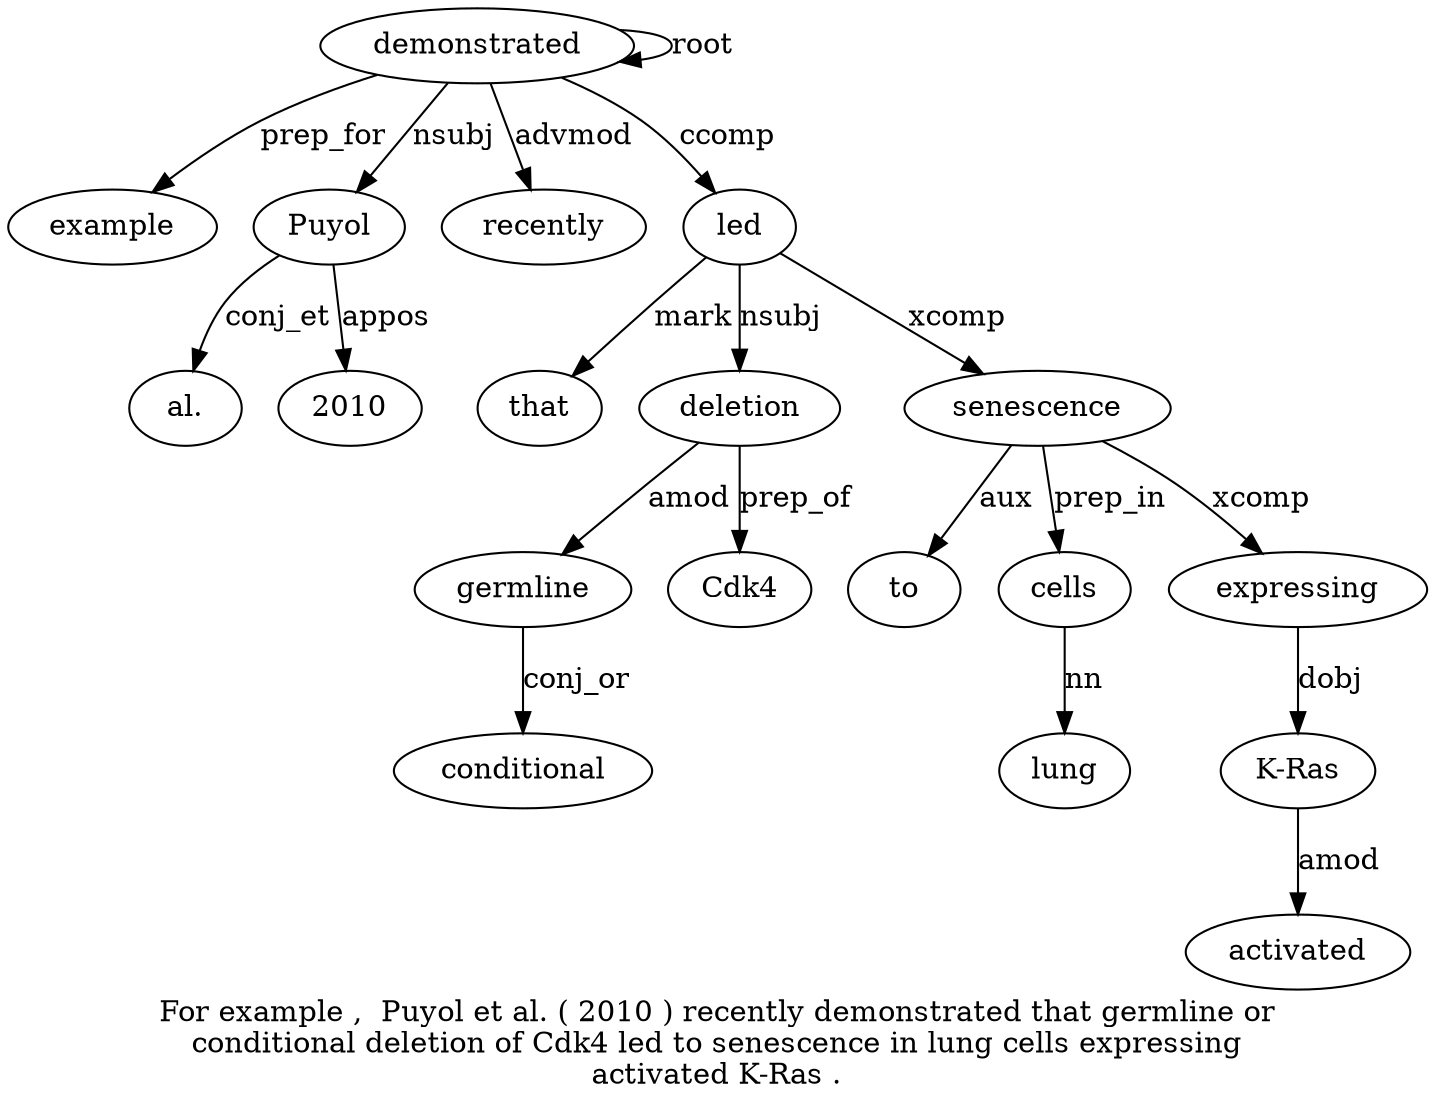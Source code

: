 digraph "For example ,  Puyol et al. ( 2010 ) recently demonstrated that germline or conditional deletion of Cdk4 led to senescence in lung cells expressing activated K-Ras ." {
label="For example ,  Puyol et al. ( 2010 ) recently demonstrated that germline or
conditional deletion of Cdk4 led to senescence in lung cells expressing
activated K-Ras .";
demonstrated11 [style=filled, fillcolor=white, label=demonstrated];
example2 [style=filled, fillcolor=white, label=example];
demonstrated11 -> example2  [label=prep_for];
Puyol4 [style=filled, fillcolor=white, label=Puyol];
demonstrated11 -> Puyol4  [label=nsubj];
"al.6" [style=filled, fillcolor=white, label="al."];
Puyol4 -> "al.6"  [label=conj_et];
20108 [style=filled, fillcolor=white, label=2010];
Puyol4 -> 20108  [label=appos];
recently10 [style=filled, fillcolor=white, label=recently];
demonstrated11 -> recently10  [label=advmod];
demonstrated11 -> demonstrated11  [label=root];
led19 [style=filled, fillcolor=white, label=led];
that12 [style=filled, fillcolor=white, label=that];
led19 -> that12  [label=mark];
deletion16 [style=filled, fillcolor=white, label=deletion];
germline13 [style=filled, fillcolor=white, label=germline];
deletion16 -> germline13  [label=amod];
conditional15 [style=filled, fillcolor=white, label=conditional];
germline13 -> conditional15  [label=conj_or];
led19 -> deletion16  [label=nsubj];
Cdk418 [style=filled, fillcolor=white, label=Cdk4];
deletion16 -> Cdk418  [label=prep_of];
demonstrated11 -> led19  [label=ccomp];
senescence21 [style=filled, fillcolor=white, label=senescence];
to20 [style=filled, fillcolor=white, label=to];
senescence21 -> to20  [label=aux];
led19 -> senescence21  [label=xcomp];
cells24 [style=filled, fillcolor=white, label=cells];
lung23 [style=filled, fillcolor=white, label=lung];
cells24 -> lung23  [label=nn];
senescence21 -> cells24  [label=prep_in];
expressing25 [style=filled, fillcolor=white, label=expressing];
senescence21 -> expressing25  [label=xcomp];
"K-Ras27" [style=filled, fillcolor=white, label="K-Ras"];
activated26 [style=filled, fillcolor=white, label=activated];
"K-Ras27" -> activated26  [label=amod];
expressing25 -> "K-Ras27"  [label=dobj];
}
